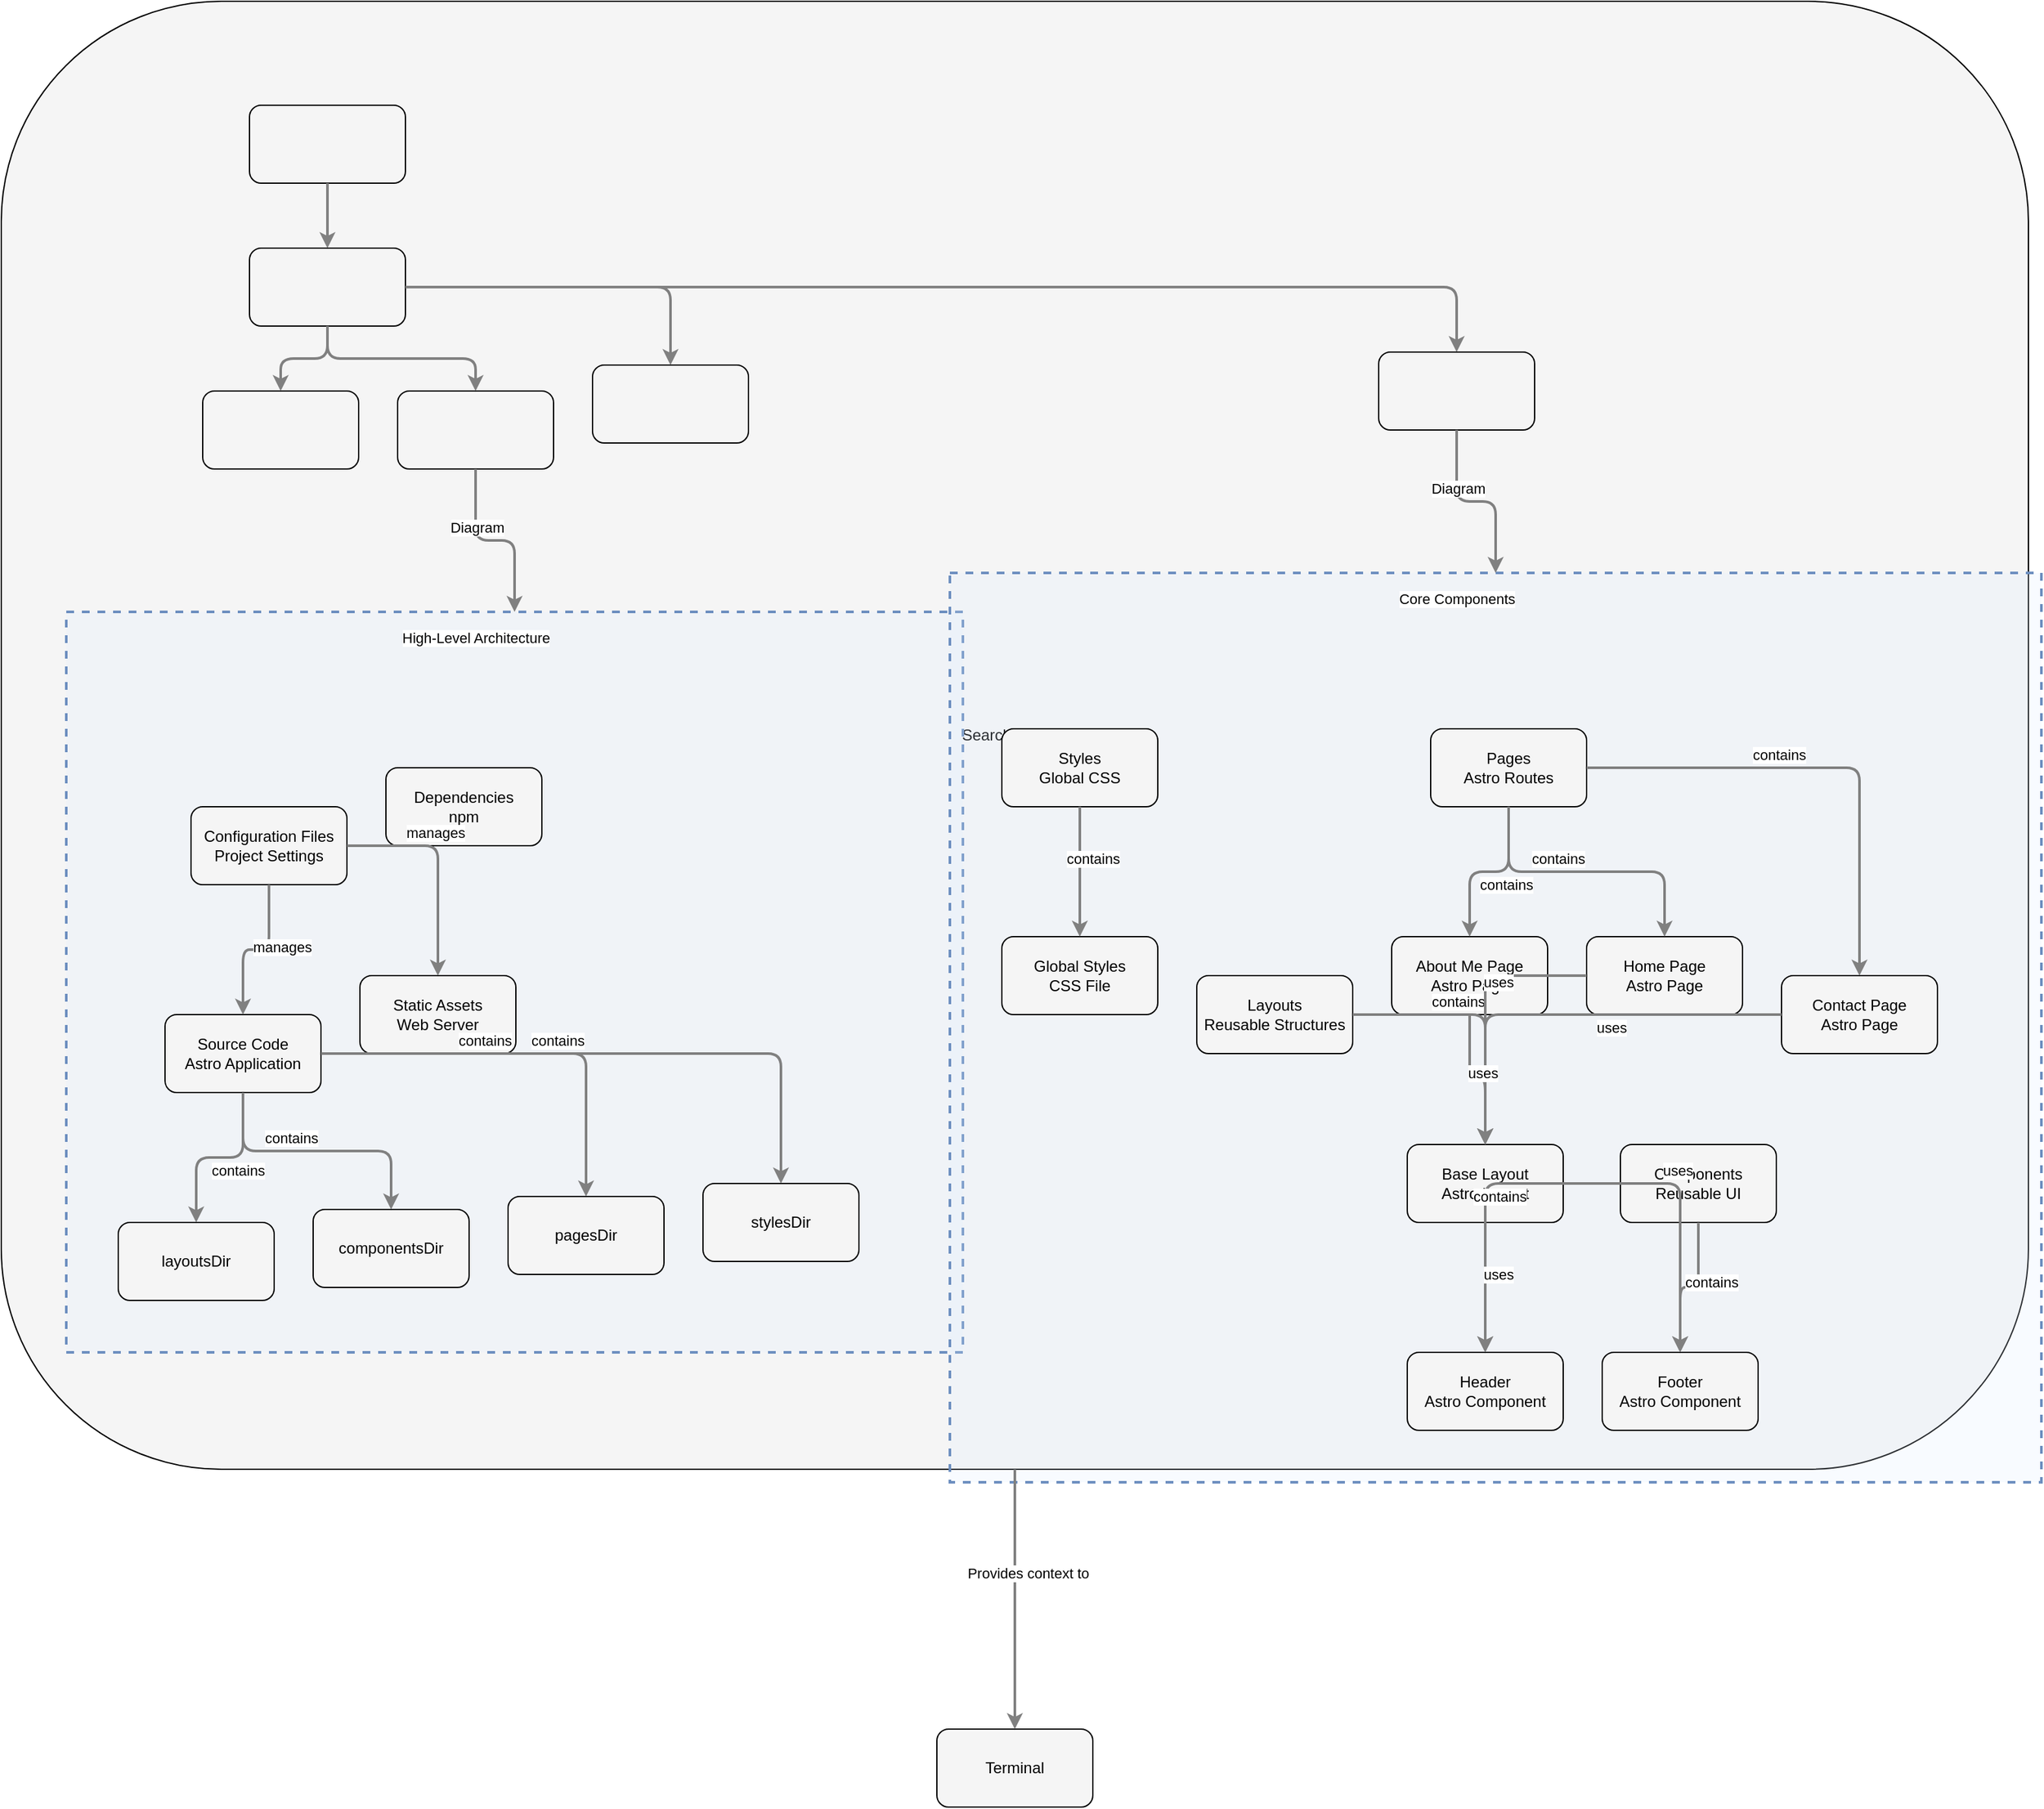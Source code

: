 <?xml version="1.0" encoding="UTF-8"?>
      <mxfile version="14.6.5" type="device">
        <diagram id="codeviz-diagram" name="System Diagram">
          <mxGraphModel dx="1000" dy="1000" grid="1" gridSize="10" guides="1" tooltips="1" connect="1" arrows="1" fold="1" page="1" pageScale="1" pageWidth="1169" pageHeight="827" math="0" shadow="0">
            <root>
              <mxCell id="0"/>
              <mxCell id="1" parent="0"/>
              <mxCell id="section-diagram-8afd794908ae7909bb907bf784eccf68-High-Level-Architecture-wrapper" value="" style="html=1;whiteSpace=wrap;container=1;fillColor=#dae8fc;strokeColor=#6c8ebf;dashed=1;fillOpacity=20;strokeWidth=2;containerType=none;recursiveResize=0;movable=1;resizable=1;autosize=0;dropTarget=0" vertex="1" parent="search-results-group-8afd794908ae7909bb907bf784eccf68">
                <mxGeometry x="50" y="470" width="690" height="570" as="geometry"/>
              </mxCell>
              <mxCell id="section-diagram-8afd794908ae7909bb907bf784eccf68-High-Level-Architecture-wrapper_label" value="High-Level Architecture" style="edgeLabel;html=1;align=center;verticalAlign=middle;resizable=0;labelBackgroundColor=white;spacing=5" vertex="1" parent="search-results-group-8afd794908ae7909bb907bf784eccf68">
                <mxGeometry x="58" y="478" width="614" height="24" as="geometry"/>
              </mxCell>
<mxCell id="section-diagram-8afd794908ae7909bb907bf784eccf68-Core-Components-wrapper" value="" style="html=1;whiteSpace=wrap;container=1;fillColor=#dae8fc;strokeColor=#6c8ebf;dashed=1;fillOpacity=20;strokeWidth=2;containerType=none;recursiveResize=0;movable=1;resizable=1;autosize=0;dropTarget=0" vertex="1" parent="search-results-group-8afd794908ae7909bb907bf784eccf68">
                <mxGeometry x="730" y="440" width="840" height="700" as="geometry"/>
              </mxCell>
              <mxCell id="section-diagram-8afd794908ae7909bb907bf784eccf68-Core-Components-wrapper_label" value="Core Components" style="edgeLabel;html=1;align=center;verticalAlign=middle;resizable=0;labelBackgroundColor=white;spacing=5" vertex="1" parent="search-results-group-8afd794908ae7909bb907bf784eccf68">
                <mxGeometry x="738" y="448" width="764" height="24" as="geometry"/>
              </mxCell>
              <mxCell id="search-results-group-8afd794908ae7909bb907bf784eccf68" value="Search Results" style="rounded=1;whiteSpace=wrap;html=1;fillColor=#f5f5f5" vertex="1" parent="1">
                    <mxGeometry x="12" y="12" width="1560" height="1130" as="geometry"/>
                  </mxCell>
<mxCell id="terminal-8afd794908ae7909bb907bf784eccf68" value="Terminal" style="rounded=1;whiteSpace=wrap;html=1;fillColor=#f5f5f5" vertex="1" parent="1">
                    <mxGeometry x="732" y="1342" width="120" height="60" as="geometry"/>
                  </mxCell>
<mxCell id="search-result-8afd794908ae7909bb907bf784eccf68" value="" style="rounded=1;whiteSpace=wrap;html=1;fillColor=#f5f5f5" vertex="1" parent="search-results-group-8afd794908ae7909bb907bf784eccf68">
                    <mxGeometry x="191" y="80" width="120" height="60" as="geometry"/>
                  </mxCell>
<mxCell id="componentsDir_8afd794908ae7909bb907bf784eccf68_section_section-diagram-8afd794908ae7909bb907bf784eccf68-High-Level-Architecture" value="componentsDir" style="rounded=1;whiteSpace=wrap;html=1;fillColor=#f5f5f5" vertex="1" parent="section-diagram-8afd794908ae7909bb907bf784eccf68-High-Level-Architecture-wrapper">
                    <mxGeometry x="190" y="460" width="120" height="60" as="geometry"/>
                  </mxCell>
<mxCell id="configFiles_8afd794908ae7909bb907bf784eccf68_section_section-diagram-8afd794908ae7909bb907bf784eccf68-High-Level-Architecture" value="Configuration Files&lt;br&gt;Project Settings" style="rounded=1;whiteSpace=wrap;html=1;fillColor=#f5f5f5" vertex="1" parent="section-diagram-8afd794908ae7909bb907bf784eccf68-High-Level-Architecture-wrapper">
                    <mxGeometry x="96" y="150" width="120" height="60" as="geometry"/>
                  </mxCell>
<mxCell id="layoutsDir_8afd794908ae7909bb907bf784eccf68_section_section-diagram-8afd794908ae7909bb907bf784eccf68-High-Level-Architecture" value="layoutsDir" style="rounded=1;whiteSpace=wrap;html=1;fillColor=#f5f5f5" vertex="1" parent="section-diagram-8afd794908ae7909bb907bf784eccf68-High-Level-Architecture-wrapper">
                    <mxGeometry x="40" y="470" width="120" height="60" as="geometry"/>
                  </mxCell>
<mxCell id="nodeModules_8afd794908ae7909bb907bf784eccf68_section_section-diagram-8afd794908ae7909bb907bf784eccf68-High-Level-Architecture" value="Dependencies&lt;br&gt;npm" style="rounded=1;whiteSpace=wrap;html=1;fillColor=#f5f5f5" vertex="1" parent="section-diagram-8afd794908ae7909bb907bf784eccf68-High-Level-Architecture-wrapper">
                    <mxGeometry x="246" y="120" width="120" height="60" as="geometry"/>
                  </mxCell>
<mxCell id="pagesDir_8afd794908ae7909bb907bf784eccf68_section_section-diagram-8afd794908ae7909bb907bf784eccf68-High-Level-Architecture" value="pagesDir" style="rounded=1;whiteSpace=wrap;html=1;fillColor=#f5f5f5" vertex="1" parent="section-diagram-8afd794908ae7909bb907bf784eccf68-High-Level-Architecture-wrapper">
                    <mxGeometry x="340" y="450" width="120" height="60" as="geometry"/>
                  </mxCell>
<mxCell id="publicDir_8afd794908ae7909bb907bf784eccf68_section_section-diagram-8afd794908ae7909bb907bf784eccf68-High-Level-Architecture" value="Static Assets&lt;br&gt;Web Server" style="rounded=1;whiteSpace=wrap;html=1;fillColor=#f5f5f5" vertex="1" parent="section-diagram-8afd794908ae7909bb907bf784eccf68-High-Level-Architecture-wrapper">
                    <mxGeometry x="226" y="280" width="120" height="60" as="geometry"/>
                  </mxCell>
<mxCell id="srcDir_8afd794908ae7909bb907bf784eccf68_section_section-diagram-8afd794908ae7909bb907bf784eccf68-High-Level-Architecture" value="Source Code&lt;br&gt;Astro Application" style="rounded=1;whiteSpace=wrap;html=1;fillColor=#f5f5f5" vertex="1" parent="section-diagram-8afd794908ae7909bb907bf784eccf68-High-Level-Architecture-wrapper">
                    <mxGeometry x="76" y="310" width="120" height="60" as="geometry"/>
                  </mxCell>
<mxCell id="stylesDir_8afd794908ae7909bb907bf784eccf68_section_section-diagram-8afd794908ae7909bb907bf784eccf68-High-Level-Architecture" value="stylesDir" style="rounded=1;whiteSpace=wrap;html=1;fillColor=#f5f5f5" vertex="1" parent="section-diagram-8afd794908ae7909bb907bf784eccf68-High-Level-Architecture-wrapper">
                    <mxGeometry x="490" y="440" width="120" height="60" as="geometry"/>
                  </mxCell>
<mxCell id="aboutMePage_8afd794908ae7909bb907bf784eccf68_section_section-diagram-8afd794908ae7909bb907bf784eccf68-Core-Components" value="About Me Page&lt;br&gt;Astro Page" style="rounded=1;whiteSpace=wrap;html=1;fillColor=#f5f5f5" vertex="1" parent="section-diagram-8afd794908ae7909bb907bf784eccf68-Core-Components-wrapper">
                    <mxGeometry x="340" y="280" width="120" height="60" as="geometry"/>
                  </mxCell>
<mxCell id="baseLayout_8afd794908ae7909bb907bf784eccf68_section_section-diagram-8afd794908ae7909bb907bf784eccf68-Core-Components" value="Base Layout&lt;br&gt;Astro Layout" style="rounded=1;whiteSpace=wrap;html=1;fillColor=#f5f5f5" vertex="1" parent="section-diagram-8afd794908ae7909bb907bf784eccf68-Core-Components-wrapper">
                    <mxGeometry x="352" y="440" width="120" height="60" as="geometry"/>
                  </mxCell>
<mxCell id="componentsDir_8afd794908ae7909bb907bf784eccf68_section_section-diagram-8afd794908ae7909bb907bf784eccf68-Core-Components" value="Components&lt;br&gt;Reusable UI" style="rounded=1;whiteSpace=wrap;html=1;fillColor=#f5f5f5" vertex="1" parent="section-diagram-8afd794908ae7909bb907bf784eccf68-Core-Components-wrapper">
                    <mxGeometry x="516" y="440" width="120" height="60" as="geometry"/>
                  </mxCell>
<mxCell id="contactPage_8afd794908ae7909bb907bf784eccf68_section_section-diagram-8afd794908ae7909bb907bf784eccf68-Core-Components" value="Contact Page&lt;br&gt;Astro Page" style="rounded=1;whiteSpace=wrap;html=1;fillColor=#f5f5f5" vertex="1" parent="section-diagram-8afd794908ae7909bb907bf784eccf68-Core-Components-wrapper">
                    <mxGeometry x="640" y="310" width="120" height="60" as="geometry"/>
                  </mxCell>
<mxCell id="footerComp_8afd794908ae7909bb907bf784eccf68_section_section-diagram-8afd794908ae7909bb907bf784eccf68-Core-Components" value="Footer&lt;br&gt;Astro Component" style="rounded=1;whiteSpace=wrap;html=1;fillColor=#f5f5f5" vertex="1" parent="section-diagram-8afd794908ae7909bb907bf784eccf68-Core-Components-wrapper">
                    <mxGeometry x="502" y="600" width="120" height="60" as="geometry"/>
                  </mxCell>
<mxCell id="globalCss_8afd794908ae7909bb907bf784eccf68_section_section-diagram-8afd794908ae7909bb907bf784eccf68-Core-Components" value="Global Styles&lt;br&gt;CSS File" style="rounded=1;whiteSpace=wrap;html=1;fillColor=#f5f5f5" vertex="1" parent="section-diagram-8afd794908ae7909bb907bf784eccf68-Core-Components-wrapper">
                    <mxGeometry x="40" y="280" width="120" height="60" as="geometry"/>
                  </mxCell>
<mxCell id="headerComp_8afd794908ae7909bb907bf784eccf68_section_section-diagram-8afd794908ae7909bb907bf784eccf68-Core-Components" value="Header&lt;br&gt;Astro Component" style="rounded=1;whiteSpace=wrap;html=1;fillColor=#f5f5f5" vertex="1" parent="section-diagram-8afd794908ae7909bb907bf784eccf68-Core-Components-wrapper">
                    <mxGeometry x="352" y="600" width="120" height="60" as="geometry"/>
                  </mxCell>
<mxCell id="homePage_8afd794908ae7909bb907bf784eccf68_section_section-diagram-8afd794908ae7909bb907bf784eccf68-Core-Components" value="Home Page&lt;br&gt;Astro Page" style="rounded=1;whiteSpace=wrap;html=1;fillColor=#f5f5f5" vertex="1" parent="section-diagram-8afd794908ae7909bb907bf784eccf68-Core-Components-wrapper">
                    <mxGeometry x="490" y="280" width="120" height="60" as="geometry"/>
                  </mxCell>
<mxCell id="layoutsDir_8afd794908ae7909bb907bf784eccf68_section_section-diagram-8afd794908ae7909bb907bf784eccf68-Core-Components" value="Layouts&lt;br&gt;Reusable Structures" style="rounded=1;whiteSpace=wrap;html=1;fillColor=#f5f5f5" vertex="1" parent="section-diagram-8afd794908ae7909bb907bf784eccf68-Core-Components-wrapper">
                    <mxGeometry x="190" y="310" width="120" height="60" as="geometry"/>
                  </mxCell>
<mxCell id="pagesDir_8afd794908ae7909bb907bf784eccf68_section_section-diagram-8afd794908ae7909bb907bf784eccf68-Core-Components" value="Pages&lt;br&gt;Astro Routes" style="rounded=1;whiteSpace=wrap;html=1;fillColor=#f5f5f5" vertex="1" parent="section-diagram-8afd794908ae7909bb907bf784eccf68-Core-Components-wrapper">
                    <mxGeometry x="370" y="120" width="120" height="60" as="geometry"/>
                  </mxCell>
<mxCell id="stylesDir_8afd794908ae7909bb907bf784eccf68_section_section-diagram-8afd794908ae7909bb907bf784eccf68-Core-Components" value="Styles&lt;br&gt;Global CSS" style="rounded=1;whiteSpace=wrap;html=1;fillColor=#f5f5f5" vertex="1" parent="section-diagram-8afd794908ae7909bb907bf784eccf68-Core-Components-wrapper">
                    <mxGeometry x="40" y="120" width="120" height="60" as="geometry"/>
                  </mxCell>
<mxCell id="report-section-8afd794908ae7909bb907bf784eccf68-0" value="" style="rounded=1;whiteSpace=wrap;html=1;fillColor=#f5f5f5" vertex="1" parent="search-results-group-8afd794908ae7909bb907bf784eccf68">
                    <mxGeometry x="191" y="190" width="120" height="60" as="geometry"/>
                  </mxCell>
<mxCell id="report-section-8afd794908ae7909bb907bf784eccf68-1" value="" style="rounded=1;whiteSpace=wrap;html=1;fillColor=#f5f5f5" vertex="1" parent="search-results-group-8afd794908ae7909bb907bf784eccf68">
                    <mxGeometry x="305" y="300" width="120" height="60" as="geometry"/>
                  </mxCell>
<mxCell id="report-section-8afd794908ae7909bb907bf784eccf68-2" value="" style="rounded=1;whiteSpace=wrap;html=1;fillColor=#f5f5f5" vertex="1" parent="search-results-group-8afd794908ae7909bb907bf784eccf68">
                    <mxGeometry x="1060" y="270" width="120" height="60" as="geometry"/>
                  </mxCell>
<mxCell id="report-section-8afd794908ae7909bb907bf784eccf68-7" value="" style="rounded=1;whiteSpace=wrap;html=1;fillColor=#f5f5f5" vertex="1" parent="search-results-group-8afd794908ae7909bb907bf784eccf68">
                    <mxGeometry x="455" y="280" width="120" height="60" as="geometry"/>
                  </mxCell>
<mxCell id="report-section-8afd794908ae7909bb907bf784eccf68-12" value="" style="rounded=1;whiteSpace=wrap;html=1;fillColor=#f5f5f5" vertex="1" parent="search-results-group-8afd794908ae7909bb907bf784eccf68">
                    <mxGeometry x="155" y="300" width="120" height="60" as="geometry"/>
                  </mxCell>
              <mxCell id="edge-edge-search-to-terminal-8afd794908ae7909bb907bf784eccf68" style="edgeStyle=orthogonalEdgeStyle;rounded=1;orthogonalLoop=1;jettySize=auto;html=1;strokeColor=#808080;strokeWidth=2;jumpStyle=arc;jumpSize=10;spacing=15;labelBackgroundColor=white;labelBorderColor=none" edge="1" parent="1" source="search-results-group-8afd794908ae7909bb907bf784eccf68" target="terminal-8afd794908ae7909bb907bf784eccf68">
                  <mxGeometry relative="1" as="geometry"/>
                </mxCell>
                <mxCell id="edge-edge-search-to-terminal-8afd794908ae7909bb907bf784eccf68_label" value="Provides context to" style="edgeLabel;html=1;align=center;verticalAlign=middle;resizable=0;points=[];" vertex="1" connectable="0" parent="edge-edge-search-to-terminal-8afd794908ae7909bb907bf784eccf68">
                  <mxGeometry x="-0.2" y="10" relative="1" as="geometry">
                    <mxPoint as="offset"/>
                  </mxGeometry>
                </mxCell>
<mxCell id="edge-L_srcDir_pagesDir_0_8afd794908ae7909bb907bf784eccf68_section_section-diagram-8afd794908ae7909bb907bf784eccf68-High-Level-Architecture" style="edgeStyle=orthogonalEdgeStyle;rounded=1;orthogonalLoop=1;jettySize=auto;html=1;strokeColor=#808080;strokeWidth=2;jumpStyle=arc;jumpSize=10;spacing=15;labelBackgroundColor=white;labelBorderColor=none" edge="1" parent="1" source="srcDir_8afd794908ae7909bb907bf784eccf68_section_section-diagram-8afd794908ae7909bb907bf784eccf68-High-Level-Architecture" target="pagesDir_8afd794908ae7909bb907bf784eccf68_section_section-diagram-8afd794908ae7909bb907bf784eccf68-High-Level-Architecture">
                  <mxGeometry relative="1" as="geometry"/>
                </mxCell>
                <mxCell id="edge-L_srcDir_pagesDir_0_8afd794908ae7909bb907bf784eccf68_section_section-diagram-8afd794908ae7909bb907bf784eccf68-High-Level-Architecture_label" value="contains" style="edgeLabel;html=1;align=center;verticalAlign=middle;resizable=0;points=[];" vertex="1" connectable="0" parent="edge-L_srcDir_pagesDir_0_8afd794908ae7909bb907bf784eccf68_section_section-diagram-8afd794908ae7909bb907bf784eccf68-High-Level-Architecture">
                  <mxGeometry x="-0.2" y="10" relative="1" as="geometry">
                    <mxPoint as="offset"/>
                  </mxGeometry>
                </mxCell>
<mxCell id="edge-L_srcDir_layoutsDir_1_8afd794908ae7909bb907bf784eccf68_section_section-diagram-8afd794908ae7909bb907bf784eccf68-High-Level-Architecture" style="edgeStyle=orthogonalEdgeStyle;rounded=1;orthogonalLoop=1;jettySize=auto;html=1;strokeColor=#808080;strokeWidth=2;jumpStyle=arc;jumpSize=10;spacing=15;labelBackgroundColor=white;labelBorderColor=none" edge="1" parent="1" source="srcDir_8afd794908ae7909bb907bf784eccf68_section_section-diagram-8afd794908ae7909bb907bf784eccf68-High-Level-Architecture" target="layoutsDir_8afd794908ae7909bb907bf784eccf68_section_section-diagram-8afd794908ae7909bb907bf784eccf68-High-Level-Architecture">
                  <mxGeometry relative="1" as="geometry"/>
                </mxCell>
                <mxCell id="edge-L_srcDir_layoutsDir_1_8afd794908ae7909bb907bf784eccf68_section_section-diagram-8afd794908ae7909bb907bf784eccf68-High-Level-Architecture_label" value="contains" style="edgeLabel;html=1;align=center;verticalAlign=middle;resizable=0;points=[];" vertex="1" connectable="0" parent="edge-L_srcDir_layoutsDir_1_8afd794908ae7909bb907bf784eccf68_section_section-diagram-8afd794908ae7909bb907bf784eccf68-High-Level-Architecture">
                  <mxGeometry x="-0.2" y="10" relative="1" as="geometry">
                    <mxPoint as="offset"/>
                  </mxGeometry>
                </mxCell>
<mxCell id="edge-L_srcDir_componentsDir_2_8afd794908ae7909bb907bf784eccf68_section_section-diagram-8afd794908ae7909bb907bf784eccf68-High-Level-Architecture" style="edgeStyle=orthogonalEdgeStyle;rounded=1;orthogonalLoop=1;jettySize=auto;html=1;strokeColor=#808080;strokeWidth=2;jumpStyle=arc;jumpSize=10;spacing=15;labelBackgroundColor=white;labelBorderColor=none" edge="1" parent="1" source="srcDir_8afd794908ae7909bb907bf784eccf68_section_section-diagram-8afd794908ae7909bb907bf784eccf68-High-Level-Architecture" target="componentsDir_8afd794908ae7909bb907bf784eccf68_section_section-diagram-8afd794908ae7909bb907bf784eccf68-High-Level-Architecture">
                  <mxGeometry relative="1" as="geometry"/>
                </mxCell>
                <mxCell id="edge-L_srcDir_componentsDir_2_8afd794908ae7909bb907bf784eccf68_section_section-diagram-8afd794908ae7909bb907bf784eccf68-High-Level-Architecture_label" value="contains" style="edgeLabel;html=1;align=center;verticalAlign=middle;resizable=0;points=[];" vertex="1" connectable="0" parent="edge-L_srcDir_componentsDir_2_8afd794908ae7909bb907bf784eccf68_section_section-diagram-8afd794908ae7909bb907bf784eccf68-High-Level-Architecture">
                  <mxGeometry x="-0.2" y="10" relative="1" as="geometry">
                    <mxPoint as="offset"/>
                  </mxGeometry>
                </mxCell>
<mxCell id="edge-L_srcDir_stylesDir_3_8afd794908ae7909bb907bf784eccf68_section_section-diagram-8afd794908ae7909bb907bf784eccf68-High-Level-Architecture" style="edgeStyle=orthogonalEdgeStyle;rounded=1;orthogonalLoop=1;jettySize=auto;html=1;strokeColor=#808080;strokeWidth=2;jumpStyle=arc;jumpSize=10;spacing=15;labelBackgroundColor=white;labelBorderColor=none" edge="1" parent="1" source="srcDir_8afd794908ae7909bb907bf784eccf68_section_section-diagram-8afd794908ae7909bb907bf784eccf68-High-Level-Architecture" target="stylesDir_8afd794908ae7909bb907bf784eccf68_section_section-diagram-8afd794908ae7909bb907bf784eccf68-High-Level-Architecture">
                  <mxGeometry relative="1" as="geometry"/>
                </mxCell>
                <mxCell id="edge-L_srcDir_stylesDir_3_8afd794908ae7909bb907bf784eccf68_section_section-diagram-8afd794908ae7909bb907bf784eccf68-High-Level-Architecture_label" value="contains" style="edgeLabel;html=1;align=center;verticalAlign=middle;resizable=0;points=[];" vertex="1" connectable="0" parent="edge-L_srcDir_stylesDir_3_8afd794908ae7909bb907bf784eccf68_section_section-diagram-8afd794908ae7909bb907bf784eccf68-High-Level-Architecture">
                  <mxGeometry x="-0.2" y="10" relative="1" as="geometry">
                    <mxPoint as="offset"/>
                  </mxGeometry>
                </mxCell>
<mxCell id="edge-L_configFiles_srcDir_4_8afd794908ae7909bb907bf784eccf68_section_section-diagram-8afd794908ae7909bb907bf784eccf68-High-Level-Architecture" style="edgeStyle=orthogonalEdgeStyle;rounded=1;orthogonalLoop=1;jettySize=auto;html=1;strokeColor=#808080;strokeWidth=2;jumpStyle=arc;jumpSize=10;spacing=15;labelBackgroundColor=white;labelBorderColor=none" edge="1" parent="1" source="configFiles_8afd794908ae7909bb907bf784eccf68_section_section-diagram-8afd794908ae7909bb907bf784eccf68-High-Level-Architecture" target="srcDir_8afd794908ae7909bb907bf784eccf68_section_section-diagram-8afd794908ae7909bb907bf784eccf68-High-Level-Architecture">
                  <mxGeometry relative="1" as="geometry"/>
                </mxCell>
                <mxCell id="edge-L_configFiles_srcDir_4_8afd794908ae7909bb907bf784eccf68_section_section-diagram-8afd794908ae7909bb907bf784eccf68-High-Level-Architecture_label" value="manages" style="edgeLabel;html=1;align=center;verticalAlign=middle;resizable=0;points=[];" vertex="1" connectable="0" parent="edge-L_configFiles_srcDir_4_8afd794908ae7909bb907bf784eccf68_section_section-diagram-8afd794908ae7909bb907bf784eccf68-High-Level-Architecture">
                  <mxGeometry x="-0.2" y="10" relative="1" as="geometry">
                    <mxPoint as="offset"/>
                  </mxGeometry>
                </mxCell>
<mxCell id="edge-L_configFiles_publicDir_5_8afd794908ae7909bb907bf784eccf68_section_section-diagram-8afd794908ae7909bb907bf784eccf68-High-Level-Architecture" style="edgeStyle=orthogonalEdgeStyle;rounded=1;orthogonalLoop=1;jettySize=auto;html=1;strokeColor=#808080;strokeWidth=2;jumpStyle=arc;jumpSize=10;spacing=15;labelBackgroundColor=white;labelBorderColor=none" edge="1" parent="1" source="configFiles_8afd794908ae7909bb907bf784eccf68_section_section-diagram-8afd794908ae7909bb907bf784eccf68-High-Level-Architecture" target="publicDir_8afd794908ae7909bb907bf784eccf68_section_section-diagram-8afd794908ae7909bb907bf784eccf68-High-Level-Architecture">
                  <mxGeometry relative="1" as="geometry"/>
                </mxCell>
                <mxCell id="edge-L_configFiles_publicDir_5_8afd794908ae7909bb907bf784eccf68_section_section-diagram-8afd794908ae7909bb907bf784eccf68-High-Level-Architecture_label" value="manages" style="edgeLabel;html=1;align=center;verticalAlign=middle;resizable=0;points=[];" vertex="1" connectable="0" parent="edge-L_configFiles_publicDir_5_8afd794908ae7909bb907bf784eccf68_section_section-diagram-8afd794908ae7909bb907bf784eccf68-High-Level-Architecture">
                  <mxGeometry x="-0.2" y="10" relative="1" as="geometry">
                    <mxPoint as="offset"/>
                  </mxGeometry>
                </mxCell>
<mxCell id="edge-report-section-8afd794908ae7909bb907bf784eccf68-1-to-section-diagram-8afd794908ae7909bb907bf784eccf68-High-Level-Architecture-wrapper" style="edgeStyle=orthogonalEdgeStyle;rounded=1;orthogonalLoop=1;jettySize=auto;html=1;strokeColor=#808080;strokeWidth=2;jumpStyle=arc;jumpSize=10;spacing=15;labelBackgroundColor=white;labelBorderColor=none" edge="1" parent="1" source="report-section-8afd794908ae7909bb907bf784eccf68-1" target="section-diagram-8afd794908ae7909bb907bf784eccf68-High-Level-Architecture-wrapper">
                  <mxGeometry relative="1" as="geometry"/>
                </mxCell>
                <mxCell id="edge-report-section-8afd794908ae7909bb907bf784eccf68-1-to-section-diagram-8afd794908ae7909bb907bf784eccf68-High-Level-Architecture-wrapper_label" value="Diagram" style="edgeLabel;html=1;align=center;verticalAlign=middle;resizable=0;points=[];" vertex="1" connectable="0" parent="edge-report-section-8afd794908ae7909bb907bf784eccf68-1-to-section-diagram-8afd794908ae7909bb907bf784eccf68-High-Level-Architecture-wrapper">
                  <mxGeometry x="-0.2" y="10" relative="1" as="geometry">
                    <mxPoint as="offset"/>
                  </mxGeometry>
                </mxCell>
<mxCell id="edge-L_pagesDir_homePage_0_8afd794908ae7909bb907bf784eccf68_section_section-diagram-8afd794908ae7909bb907bf784eccf68-Core-Components" style="edgeStyle=orthogonalEdgeStyle;rounded=1;orthogonalLoop=1;jettySize=auto;html=1;strokeColor=#808080;strokeWidth=2;jumpStyle=arc;jumpSize=10;spacing=15;labelBackgroundColor=white;labelBorderColor=none" edge="1" parent="1" source="pagesDir_8afd794908ae7909bb907bf784eccf68_section_section-diagram-8afd794908ae7909bb907bf784eccf68-Core-Components" target="homePage_8afd794908ae7909bb907bf784eccf68_section_section-diagram-8afd794908ae7909bb907bf784eccf68-Core-Components">
                  <mxGeometry relative="1" as="geometry"/>
                </mxCell>
                <mxCell id="edge-L_pagesDir_homePage_0_8afd794908ae7909bb907bf784eccf68_section_section-diagram-8afd794908ae7909bb907bf784eccf68-Core-Components_label" value="contains" style="edgeLabel;html=1;align=center;verticalAlign=middle;resizable=0;points=[];" vertex="1" connectable="0" parent="edge-L_pagesDir_homePage_0_8afd794908ae7909bb907bf784eccf68_section_section-diagram-8afd794908ae7909bb907bf784eccf68-Core-Components">
                  <mxGeometry x="-0.2" y="10" relative="1" as="geometry">
                    <mxPoint as="offset"/>
                  </mxGeometry>
                </mxCell>
<mxCell id="edge-L_pagesDir_contactPage_1_8afd794908ae7909bb907bf784eccf68_section_section-diagram-8afd794908ae7909bb907bf784eccf68-Core-Components" style="edgeStyle=orthogonalEdgeStyle;rounded=1;orthogonalLoop=1;jettySize=auto;html=1;strokeColor=#808080;strokeWidth=2;jumpStyle=arc;jumpSize=10;spacing=15;labelBackgroundColor=white;labelBorderColor=none" edge="1" parent="1" source="pagesDir_8afd794908ae7909bb907bf784eccf68_section_section-diagram-8afd794908ae7909bb907bf784eccf68-Core-Components" target="contactPage_8afd794908ae7909bb907bf784eccf68_section_section-diagram-8afd794908ae7909bb907bf784eccf68-Core-Components">
                  <mxGeometry relative="1" as="geometry"/>
                </mxCell>
                <mxCell id="edge-L_pagesDir_contactPage_1_8afd794908ae7909bb907bf784eccf68_section_section-diagram-8afd794908ae7909bb907bf784eccf68-Core-Components_label" value="contains" style="edgeLabel;html=1;align=center;verticalAlign=middle;resizable=0;points=[];" vertex="1" connectable="0" parent="edge-L_pagesDir_contactPage_1_8afd794908ae7909bb907bf784eccf68_section_section-diagram-8afd794908ae7909bb907bf784eccf68-Core-Components">
                  <mxGeometry x="-0.2" y="10" relative="1" as="geometry">
                    <mxPoint as="offset"/>
                  </mxGeometry>
                </mxCell>
<mxCell id="edge-L_pagesDir_aboutMePage_2_8afd794908ae7909bb907bf784eccf68_section_section-diagram-8afd794908ae7909bb907bf784eccf68-Core-Components" style="edgeStyle=orthogonalEdgeStyle;rounded=1;orthogonalLoop=1;jettySize=auto;html=1;strokeColor=#808080;strokeWidth=2;jumpStyle=arc;jumpSize=10;spacing=15;labelBackgroundColor=white;labelBorderColor=none" edge="1" parent="1" source="pagesDir_8afd794908ae7909bb907bf784eccf68_section_section-diagram-8afd794908ae7909bb907bf784eccf68-Core-Components" target="aboutMePage_8afd794908ae7909bb907bf784eccf68_section_section-diagram-8afd794908ae7909bb907bf784eccf68-Core-Components">
                  <mxGeometry relative="1" as="geometry"/>
                </mxCell>
                <mxCell id="edge-L_pagesDir_aboutMePage_2_8afd794908ae7909bb907bf784eccf68_section_section-diagram-8afd794908ae7909bb907bf784eccf68-Core-Components_label" value="contains" style="edgeLabel;html=1;align=center;verticalAlign=middle;resizable=0;points=[];" vertex="1" connectable="0" parent="edge-L_pagesDir_aboutMePage_2_8afd794908ae7909bb907bf784eccf68_section_section-diagram-8afd794908ae7909bb907bf784eccf68-Core-Components">
                  <mxGeometry x="-0.2" y="10" relative="1" as="geometry">
                    <mxPoint as="offset"/>
                  </mxGeometry>
                </mxCell>
<mxCell id="edge-L_layoutsDir_baseLayout_3_8afd794908ae7909bb907bf784eccf68_section_section-diagram-8afd794908ae7909bb907bf784eccf68-Core-Components" style="edgeStyle=orthogonalEdgeStyle;rounded=1;orthogonalLoop=1;jettySize=auto;html=1;strokeColor=#808080;strokeWidth=2;jumpStyle=arc;jumpSize=10;spacing=15;labelBackgroundColor=white;labelBorderColor=none" edge="1" parent="1" source="layoutsDir_8afd794908ae7909bb907bf784eccf68_section_section-diagram-8afd794908ae7909bb907bf784eccf68-Core-Components" target="baseLayout_8afd794908ae7909bb907bf784eccf68_section_section-diagram-8afd794908ae7909bb907bf784eccf68-Core-Components">
                  <mxGeometry relative="1" as="geometry"/>
                </mxCell>
                <mxCell id="edge-L_layoutsDir_baseLayout_3_8afd794908ae7909bb907bf784eccf68_section_section-diagram-8afd794908ae7909bb907bf784eccf68-Core-Components_label" value="contains" style="edgeLabel;html=1;align=center;verticalAlign=middle;resizable=0;points=[];" vertex="1" connectable="0" parent="edge-L_layoutsDir_baseLayout_3_8afd794908ae7909bb907bf784eccf68_section_section-diagram-8afd794908ae7909bb907bf784eccf68-Core-Components">
                  <mxGeometry x="-0.2" y="10" relative="1" as="geometry">
                    <mxPoint as="offset"/>
                  </mxGeometry>
                </mxCell>
<mxCell id="edge-L_componentsDir_footerComp_4_8afd794908ae7909bb907bf784eccf68_section_section-diagram-8afd794908ae7909bb907bf784eccf68-Core-Components" style="edgeStyle=orthogonalEdgeStyle;rounded=1;orthogonalLoop=1;jettySize=auto;html=1;strokeColor=#808080;strokeWidth=2;jumpStyle=arc;jumpSize=10;spacing=15;labelBackgroundColor=white;labelBorderColor=none" edge="1" parent="1" source="componentsDir_8afd794908ae7909bb907bf784eccf68_section_section-diagram-8afd794908ae7909bb907bf784eccf68-Core-Components" target="footerComp_8afd794908ae7909bb907bf784eccf68_section_section-diagram-8afd794908ae7909bb907bf784eccf68-Core-Components">
                  <mxGeometry relative="1" as="geometry"/>
                </mxCell>
                <mxCell id="edge-L_componentsDir_footerComp_4_8afd794908ae7909bb907bf784eccf68_section_section-diagram-8afd794908ae7909bb907bf784eccf68-Core-Components_label" value="contains" style="edgeLabel;html=1;align=center;verticalAlign=middle;resizable=0;points=[];" vertex="1" connectable="0" parent="edge-L_componentsDir_footerComp_4_8afd794908ae7909bb907bf784eccf68_section_section-diagram-8afd794908ae7909bb907bf784eccf68-Core-Components">
                  <mxGeometry x="-0.2" y="10" relative="1" as="geometry">
                    <mxPoint as="offset"/>
                  </mxGeometry>
                </mxCell>
<mxCell id="edge-L_componentsDir_headerComp_5_8afd794908ae7909bb907bf784eccf68_section_section-diagram-8afd794908ae7909bb907bf784eccf68-Core-Components" style="edgeStyle=orthogonalEdgeStyle;rounded=1;orthogonalLoop=1;jettySize=auto;html=1;strokeColor=#808080;strokeWidth=2;jumpStyle=arc;jumpSize=10;spacing=15;labelBackgroundColor=white;labelBorderColor=none" edge="1" parent="1" source="componentsDir_8afd794908ae7909bb907bf784eccf68_section_section-diagram-8afd794908ae7909bb907bf784eccf68-Core-Components" target="headerComp_8afd794908ae7909bb907bf784eccf68_section_section-diagram-8afd794908ae7909bb907bf784eccf68-Core-Components">
                  <mxGeometry relative="1" as="geometry"/>
                </mxCell>
                <mxCell id="edge-L_componentsDir_headerComp_5_8afd794908ae7909bb907bf784eccf68_section_section-diagram-8afd794908ae7909bb907bf784eccf68-Core-Components_label" value="contains" style="edgeLabel;html=1;align=center;verticalAlign=middle;resizable=0;points=[];" vertex="1" connectable="0" parent="edge-L_componentsDir_headerComp_5_8afd794908ae7909bb907bf784eccf68_section_section-diagram-8afd794908ae7909bb907bf784eccf68-Core-Components">
                  <mxGeometry x="-0.2" y="10" relative="1" as="geometry">
                    <mxPoint as="offset"/>
                  </mxGeometry>
                </mxCell>
<mxCell id="edge-L_stylesDir_globalCss_6_8afd794908ae7909bb907bf784eccf68_section_section-diagram-8afd794908ae7909bb907bf784eccf68-Core-Components" style="edgeStyle=orthogonalEdgeStyle;rounded=1;orthogonalLoop=1;jettySize=auto;html=1;strokeColor=#808080;strokeWidth=2;jumpStyle=arc;jumpSize=10;spacing=15;labelBackgroundColor=white;labelBorderColor=none" edge="1" parent="1" source="stylesDir_8afd794908ae7909bb907bf784eccf68_section_section-diagram-8afd794908ae7909bb907bf784eccf68-Core-Components" target="globalCss_8afd794908ae7909bb907bf784eccf68_section_section-diagram-8afd794908ae7909bb907bf784eccf68-Core-Components">
                  <mxGeometry relative="1" as="geometry"/>
                </mxCell>
                <mxCell id="edge-L_stylesDir_globalCss_6_8afd794908ae7909bb907bf784eccf68_section_section-diagram-8afd794908ae7909bb907bf784eccf68-Core-Components_label" value="contains" style="edgeLabel;html=1;align=center;verticalAlign=middle;resizable=0;points=[];" vertex="1" connectable="0" parent="edge-L_stylesDir_globalCss_6_8afd794908ae7909bb907bf784eccf68_section_section-diagram-8afd794908ae7909bb907bf784eccf68-Core-Components">
                  <mxGeometry x="-0.2" y="10" relative="1" as="geometry">
                    <mxPoint as="offset"/>
                  </mxGeometry>
                </mxCell>
<mxCell id="edge-L_baseLayout_headerComp_7_8afd794908ae7909bb907bf784eccf68_section_section-diagram-8afd794908ae7909bb907bf784eccf68-Core-Components" style="edgeStyle=orthogonalEdgeStyle;rounded=1;orthogonalLoop=1;jettySize=auto;html=1;strokeColor=#808080;strokeWidth=2;jumpStyle=arc;jumpSize=10;spacing=15;labelBackgroundColor=white;labelBorderColor=none" edge="1" parent="1" source="baseLayout_8afd794908ae7909bb907bf784eccf68_section_section-diagram-8afd794908ae7909bb907bf784eccf68-Core-Components" target="headerComp_8afd794908ae7909bb907bf784eccf68_section_section-diagram-8afd794908ae7909bb907bf784eccf68-Core-Components">
                  <mxGeometry relative="1" as="geometry"/>
                </mxCell>
                <mxCell id="edge-L_baseLayout_headerComp_7_8afd794908ae7909bb907bf784eccf68_section_section-diagram-8afd794908ae7909bb907bf784eccf68-Core-Components_label" value="uses" style="edgeLabel;html=1;align=center;verticalAlign=middle;resizable=0;points=[];" vertex="1" connectable="0" parent="edge-L_baseLayout_headerComp_7_8afd794908ae7909bb907bf784eccf68_section_section-diagram-8afd794908ae7909bb907bf784eccf68-Core-Components">
                  <mxGeometry x="-0.2" y="10" relative="1" as="geometry">
                    <mxPoint as="offset"/>
                  </mxGeometry>
                </mxCell>
<mxCell id="edge-L_baseLayout_footerComp_8_8afd794908ae7909bb907bf784eccf68_section_section-diagram-8afd794908ae7909bb907bf784eccf68-Core-Components" style="edgeStyle=orthogonalEdgeStyle;rounded=1;orthogonalLoop=1;jettySize=auto;html=1;strokeColor=#808080;strokeWidth=2;jumpStyle=arc;jumpSize=10;spacing=15;labelBackgroundColor=white;labelBorderColor=none" edge="1" parent="1" source="baseLayout_8afd794908ae7909bb907bf784eccf68_section_section-diagram-8afd794908ae7909bb907bf784eccf68-Core-Components" target="footerComp_8afd794908ae7909bb907bf784eccf68_section_section-diagram-8afd794908ae7909bb907bf784eccf68-Core-Components">
                  <mxGeometry relative="1" as="geometry"/>
                </mxCell>
                <mxCell id="edge-L_baseLayout_footerComp_8_8afd794908ae7909bb907bf784eccf68_section_section-diagram-8afd794908ae7909bb907bf784eccf68-Core-Components_label" value="uses" style="edgeLabel;html=1;align=center;verticalAlign=middle;resizable=0;points=[];" vertex="1" connectable="0" parent="edge-L_baseLayout_footerComp_8_8afd794908ae7909bb907bf784eccf68_section_section-diagram-8afd794908ae7909bb907bf784eccf68-Core-Components">
                  <mxGeometry x="-0.2" y="10" relative="1" as="geometry">
                    <mxPoint as="offset"/>
                  </mxGeometry>
                </mxCell>
<mxCell id="edge-L_homePage_baseLayout_9_8afd794908ae7909bb907bf784eccf68_section_section-diagram-8afd794908ae7909bb907bf784eccf68-Core-Components" style="edgeStyle=orthogonalEdgeStyle;rounded=1;orthogonalLoop=1;jettySize=auto;html=1;strokeColor=#808080;strokeWidth=2;jumpStyle=arc;jumpSize=10;spacing=15;labelBackgroundColor=white;labelBorderColor=none" edge="1" parent="1" source="homePage_8afd794908ae7909bb907bf784eccf68_section_section-diagram-8afd794908ae7909bb907bf784eccf68-Core-Components" target="baseLayout_8afd794908ae7909bb907bf784eccf68_section_section-diagram-8afd794908ae7909bb907bf784eccf68-Core-Components">
                  <mxGeometry relative="1" as="geometry"/>
                </mxCell>
                <mxCell id="edge-L_homePage_baseLayout_9_8afd794908ae7909bb907bf784eccf68_section_section-diagram-8afd794908ae7909bb907bf784eccf68-Core-Components_label" value="uses" style="edgeLabel;html=1;align=center;verticalAlign=middle;resizable=0;points=[];" vertex="1" connectable="0" parent="edge-L_homePage_baseLayout_9_8afd794908ae7909bb907bf784eccf68_section_section-diagram-8afd794908ae7909bb907bf784eccf68-Core-Components">
                  <mxGeometry x="-0.2" y="10" relative="1" as="geometry">
                    <mxPoint as="offset"/>
                  </mxGeometry>
                </mxCell>
<mxCell id="edge-L_contactPage_baseLayout_10_8afd794908ae7909bb907bf784eccf68_section_section-diagram-8afd794908ae7909bb907bf784eccf68-Core-Components" style="edgeStyle=orthogonalEdgeStyle;rounded=1;orthogonalLoop=1;jettySize=auto;html=1;strokeColor=#808080;strokeWidth=2;jumpStyle=arc;jumpSize=10;spacing=15;labelBackgroundColor=white;labelBorderColor=none" edge="1" parent="1" source="contactPage_8afd794908ae7909bb907bf784eccf68_section_section-diagram-8afd794908ae7909bb907bf784eccf68-Core-Components" target="baseLayout_8afd794908ae7909bb907bf784eccf68_section_section-diagram-8afd794908ae7909bb907bf784eccf68-Core-Components">
                  <mxGeometry relative="1" as="geometry"/>
                </mxCell>
                <mxCell id="edge-L_contactPage_baseLayout_10_8afd794908ae7909bb907bf784eccf68_section_section-diagram-8afd794908ae7909bb907bf784eccf68-Core-Components_label" value="uses" style="edgeLabel;html=1;align=center;verticalAlign=middle;resizable=0;points=[];" vertex="1" connectable="0" parent="edge-L_contactPage_baseLayout_10_8afd794908ae7909bb907bf784eccf68_section_section-diagram-8afd794908ae7909bb907bf784eccf68-Core-Components">
                  <mxGeometry x="-0.2" y="10" relative="1" as="geometry">
                    <mxPoint as="offset"/>
                  </mxGeometry>
                </mxCell>
<mxCell id="edge-L_aboutMePage_baseLayout_11_8afd794908ae7909bb907bf784eccf68_section_section-diagram-8afd794908ae7909bb907bf784eccf68-Core-Components" style="edgeStyle=orthogonalEdgeStyle;rounded=1;orthogonalLoop=1;jettySize=auto;html=1;strokeColor=#808080;strokeWidth=2;jumpStyle=arc;jumpSize=10;spacing=15;labelBackgroundColor=white;labelBorderColor=none" edge="1" parent="1" source="aboutMePage_8afd794908ae7909bb907bf784eccf68_section_section-diagram-8afd794908ae7909bb907bf784eccf68-Core-Components" target="baseLayout_8afd794908ae7909bb907bf784eccf68_section_section-diagram-8afd794908ae7909bb907bf784eccf68-Core-Components">
                  <mxGeometry relative="1" as="geometry"/>
                </mxCell>
                <mxCell id="edge-L_aboutMePage_baseLayout_11_8afd794908ae7909bb907bf784eccf68_section_section-diagram-8afd794908ae7909bb907bf784eccf68-Core-Components_label" value="uses" style="edgeLabel;html=1;align=center;verticalAlign=middle;resizable=0;points=[];" vertex="1" connectable="0" parent="edge-L_aboutMePage_baseLayout_11_8afd794908ae7909bb907bf784eccf68_section_section-diagram-8afd794908ae7909bb907bf784eccf68-Core-Components">
                  <mxGeometry x="-0.2" y="10" relative="1" as="geometry">
                    <mxPoint as="offset"/>
                  </mxGeometry>
                </mxCell>
<mxCell id="edge-report-section-8afd794908ae7909bb907bf784eccf68-2-to-section-diagram-8afd794908ae7909bb907bf784eccf68-Core-Components-wrapper" style="edgeStyle=orthogonalEdgeStyle;rounded=1;orthogonalLoop=1;jettySize=auto;html=1;strokeColor=#808080;strokeWidth=2;jumpStyle=arc;jumpSize=10;spacing=15;labelBackgroundColor=white;labelBorderColor=none" edge="1" parent="1" source="report-section-8afd794908ae7909bb907bf784eccf68-2" target="section-diagram-8afd794908ae7909bb907bf784eccf68-Core-Components-wrapper">
                  <mxGeometry relative="1" as="geometry"/>
                </mxCell>
                <mxCell id="edge-report-section-8afd794908ae7909bb907bf784eccf68-2-to-section-diagram-8afd794908ae7909bb907bf784eccf68-Core-Components-wrapper_label" value="Diagram" style="edgeLabel;html=1;align=center;verticalAlign=middle;resizable=0;points=[];" vertex="1" connectable="0" parent="edge-report-section-8afd794908ae7909bb907bf784eccf68-2-to-section-diagram-8afd794908ae7909bb907bf784eccf68-Core-Components-wrapper">
                  <mxGeometry x="-0.2" y="10" relative="1" as="geometry">
                    <mxPoint as="offset"/>
                  </mxGeometry>
                </mxCell>
<mxCell id="edge-search-result-8afd794908ae7909bb907bf784eccf68-to-report-section-8afd794908ae7909bb907bf784eccf68-0" style="edgeStyle=orthogonalEdgeStyle;rounded=1;orthogonalLoop=1;jettySize=auto;html=1;strokeColor=#808080;strokeWidth=2;jumpStyle=arc;jumpSize=10;spacing=15;labelBackgroundColor=white;labelBorderColor=none" edge="1" parent="1" source="search-result-8afd794908ae7909bb907bf784eccf68" target="report-section-8afd794908ae7909bb907bf784eccf68-0">
                  <mxGeometry relative="1" as="geometry"/>
                </mxCell>
<mxCell id="edge-report-section-8afd794908ae7909bb907bf784eccf68-0-to-report-section-8afd794908ae7909bb907bf784eccf68-1" style="edgeStyle=orthogonalEdgeStyle;rounded=1;orthogonalLoop=1;jettySize=auto;html=1;strokeColor=#808080;strokeWidth=2;jumpStyle=arc;jumpSize=10;spacing=15;labelBackgroundColor=white;labelBorderColor=none" edge="1" parent="1" source="report-section-8afd794908ae7909bb907bf784eccf68-0" target="report-section-8afd794908ae7909bb907bf784eccf68-1">
                  <mxGeometry relative="1" as="geometry"/>
                </mxCell>
<mxCell id="edge-report-section-8afd794908ae7909bb907bf784eccf68-0-to-report-section-8afd794908ae7909bb907bf784eccf68-2" style="edgeStyle=orthogonalEdgeStyle;rounded=1;orthogonalLoop=1;jettySize=auto;html=1;strokeColor=#808080;strokeWidth=2;jumpStyle=arc;jumpSize=10;spacing=15;labelBackgroundColor=white;labelBorderColor=none" edge="1" parent="1" source="report-section-8afd794908ae7909bb907bf784eccf68-0" target="report-section-8afd794908ae7909bb907bf784eccf68-2">
                  <mxGeometry relative="1" as="geometry"/>
                </mxCell>
<mxCell id="edge-report-section-8afd794908ae7909bb907bf784eccf68-0-to-report-section-8afd794908ae7909bb907bf784eccf68-7" style="edgeStyle=orthogonalEdgeStyle;rounded=1;orthogonalLoop=1;jettySize=auto;html=1;strokeColor=#808080;strokeWidth=2;jumpStyle=arc;jumpSize=10;spacing=15;labelBackgroundColor=white;labelBorderColor=none" edge="1" parent="1" source="report-section-8afd794908ae7909bb907bf784eccf68-0" target="report-section-8afd794908ae7909bb907bf784eccf68-7">
                  <mxGeometry relative="1" as="geometry"/>
                </mxCell>
<mxCell id="edge-report-section-8afd794908ae7909bb907bf784eccf68-0-to-report-section-8afd794908ae7909bb907bf784eccf68-12" style="edgeStyle=orthogonalEdgeStyle;rounded=1;orthogonalLoop=1;jettySize=auto;html=1;strokeColor=#808080;strokeWidth=2;jumpStyle=arc;jumpSize=10;spacing=15;labelBackgroundColor=white;labelBorderColor=none" edge="1" parent="1" source="report-section-8afd794908ae7909bb907bf784eccf68-0" target="report-section-8afd794908ae7909bb907bf784eccf68-12">
                  <mxGeometry relative="1" as="geometry"/>
                </mxCell>
            </root>
          </mxGraphModel>
        </diagram>
      </mxfile>